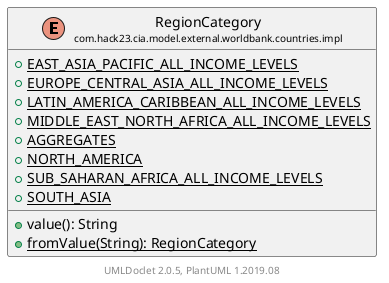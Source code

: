 @startuml
    set namespaceSeparator none
    hide empty fields
    hide empty methods

    enum "<size:14>RegionCategory\n<size:10>com.hack23.cia.model.external.worldbank.countries.impl" as com.hack23.cia.model.external.worldbank.countries.impl.RegionCategory [[RegionCategory.html]] {
        {static} +EAST_ASIA_PACIFIC_ALL_INCOME_LEVELS
        {static} +EUROPE_CENTRAL_ASIA_ALL_INCOME_LEVELS
        {static} +LATIN_AMERICA_CARIBBEAN_ALL_INCOME_LEVELS
        {static} +MIDDLE_EAST_NORTH_AFRICA_ALL_INCOME_LEVELS
        {static} +AGGREGATES
        {static} +NORTH_AMERICA
        {static} +SUB_SAHARAN_AFRICA_ALL_INCOME_LEVELS
        {static} +SOUTH_ASIA
        +value(): String
        {static} +fromValue(String): RegionCategory
    }

    center footer UMLDoclet 2.0.5, PlantUML 1.2019.08
@enduml
